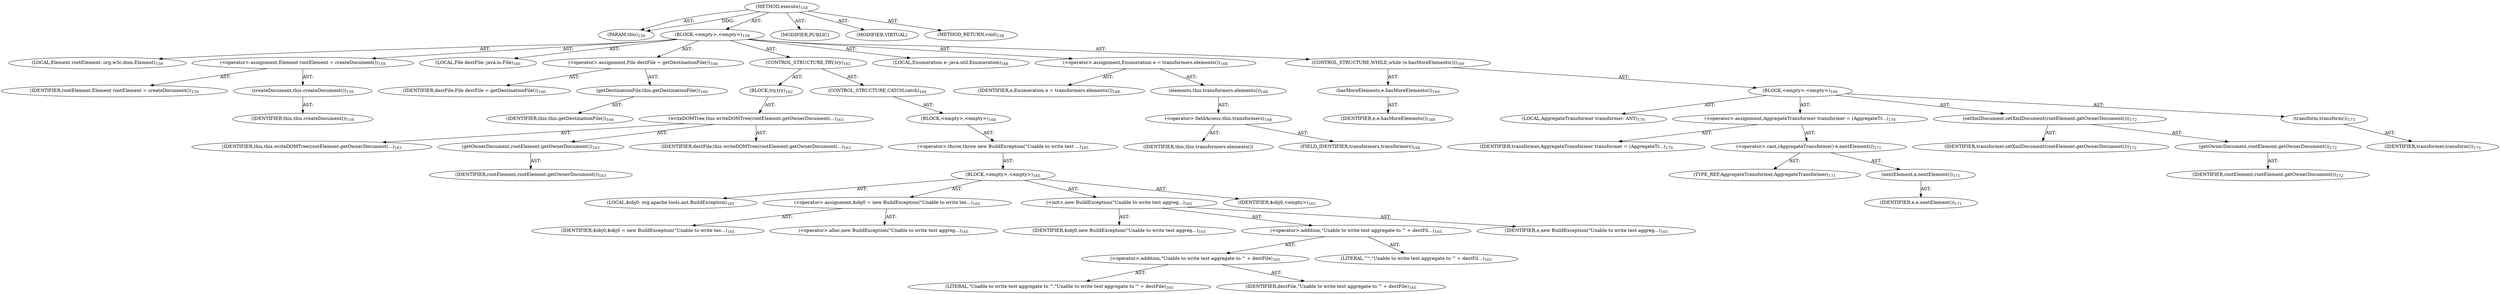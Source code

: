 digraph "execute" {  
"111669149700" [label = <(METHOD,execute)<SUB>158</SUB>> ]
"115964116993" [label = <(PARAM,this)<SUB>158</SUB>> ]
"25769803780" [label = <(BLOCK,&lt;empty&gt;,&lt;empty&gt;)<SUB>158</SUB>> ]
"94489280513" [label = <(LOCAL,Element rootElement: org.w3c.dom.Element)<SUB>159</SUB>> ]
"30064771083" [label = <(&lt;operator&gt;.assignment,Element rootElement = createDocument())<SUB>159</SUB>> ]
"68719476761" [label = <(IDENTIFIER,rootElement,Element rootElement = createDocument())<SUB>159</SUB>> ]
"30064771084" [label = <(createDocument,this.createDocument())<SUB>159</SUB>> ]
"68719476737" [label = <(IDENTIFIER,this,this.createDocument())<SUB>159</SUB>> ]
"94489280514" [label = <(LOCAL,File destFile: java.io.File)<SUB>160</SUB>> ]
"30064771085" [label = <(&lt;operator&gt;.assignment,File destFile = getDestinationFile())<SUB>160</SUB>> ]
"68719476762" [label = <(IDENTIFIER,destFile,File destFile = getDestinationFile())<SUB>160</SUB>> ]
"30064771086" [label = <(getDestinationFile,this.getDestinationFile())<SUB>160</SUB>> ]
"68719476738" [label = <(IDENTIFIER,this,this.getDestinationFile())<SUB>160</SUB>> ]
"47244640256" [label = <(CONTROL_STRUCTURE,TRY,try)<SUB>162</SUB>> ]
"25769803781" [label = <(BLOCK,try,try)<SUB>162</SUB>> ]
"30064771087" [label = <(writeDOMTree,this.writeDOMTree(rootElement.getOwnerDocument(...)<SUB>163</SUB>> ]
"68719476739" [label = <(IDENTIFIER,this,this.writeDOMTree(rootElement.getOwnerDocument(...)<SUB>163</SUB>> ]
"30064771088" [label = <(getOwnerDocument,rootElement.getOwnerDocument())<SUB>163</SUB>> ]
"68719476763" [label = <(IDENTIFIER,rootElement,rootElement.getOwnerDocument())<SUB>163</SUB>> ]
"68719476764" [label = <(IDENTIFIER,destFile,this.writeDOMTree(rootElement.getOwnerDocument(...)<SUB>163</SUB>> ]
"47244640257" [label = <(CONTROL_STRUCTURE,CATCH,catch)<SUB>164</SUB>> ]
"25769803782" [label = <(BLOCK,&lt;empty&gt;,&lt;empty&gt;)<SUB>164</SUB>> ]
"30064771089" [label = <(&lt;operator&gt;.throw,throw new BuildException(&quot;Unable to write test ...)<SUB>165</SUB>> ]
"25769803783" [label = <(BLOCK,&lt;empty&gt;,&lt;empty&gt;)<SUB>165</SUB>> ]
"94489280515" [label = <(LOCAL,$obj0: org.apache.tools.ant.BuildException)<SUB>165</SUB>> ]
"30064771090" [label = <(&lt;operator&gt;.assignment,$obj0 = new BuildException(&quot;Unable to write tes...)<SUB>165</SUB>> ]
"68719476765" [label = <(IDENTIFIER,$obj0,$obj0 = new BuildException(&quot;Unable to write tes...)<SUB>165</SUB>> ]
"30064771091" [label = <(&lt;operator&gt;.alloc,new BuildException(&quot;Unable to write test aggreg...)<SUB>165</SUB>> ]
"30064771092" [label = <(&lt;init&gt;,new BuildException(&quot;Unable to write test aggreg...)<SUB>165</SUB>> ]
"68719476766" [label = <(IDENTIFIER,$obj0,new BuildException(&quot;Unable to write test aggreg...)<SUB>165</SUB>> ]
"30064771093" [label = <(&lt;operator&gt;.addition,&quot;Unable to write test aggregate to '&quot; + destFil...)<SUB>165</SUB>> ]
"30064771094" [label = <(&lt;operator&gt;.addition,&quot;Unable to write test aggregate to '&quot; + destFile)<SUB>165</SUB>> ]
"90194313216" [label = <(LITERAL,&quot;Unable to write test aggregate to '&quot;,&quot;Unable to write test aggregate to '&quot; + destFile)<SUB>165</SUB>> ]
"68719476767" [label = <(IDENTIFIER,destFile,&quot;Unable to write test aggregate to '&quot; + destFile)<SUB>165</SUB>> ]
"90194313217" [label = <(LITERAL,&quot;'&quot;,&quot;Unable to write test aggregate to '&quot; + destFil...)<SUB>165</SUB>> ]
"68719476768" [label = <(IDENTIFIER,e,new BuildException(&quot;Unable to write test aggreg...)<SUB>165</SUB>> ]
"68719476769" [label = <(IDENTIFIER,$obj0,&lt;empty&gt;)<SUB>165</SUB>> ]
"94489280516" [label = <(LOCAL,Enumeration e: java.util.Enumeration)<SUB>168</SUB>> ]
"30064771095" [label = <(&lt;operator&gt;.assignment,Enumeration e = transformers.elements())<SUB>168</SUB>> ]
"68719476770" [label = <(IDENTIFIER,e,Enumeration e = transformers.elements())<SUB>168</SUB>> ]
"30064771096" [label = <(elements,this.transformers.elements())<SUB>168</SUB>> ]
"30064771097" [label = <(&lt;operator&gt;.fieldAccess,this.transformers)<SUB>168</SUB>> ]
"68719476771" [label = <(IDENTIFIER,this,this.transformers.elements())> ]
"55834574852" [label = <(FIELD_IDENTIFIER,transformers,transformers)<SUB>168</SUB>> ]
"47244640258" [label = <(CONTROL_STRUCTURE,WHILE,while (e.hasMoreElements()))<SUB>169</SUB>> ]
"30064771098" [label = <(hasMoreElements,e.hasMoreElements())<SUB>169</SUB>> ]
"68719476772" [label = <(IDENTIFIER,e,e.hasMoreElements())<SUB>169</SUB>> ]
"25769803784" [label = <(BLOCK,&lt;empty&gt;,&lt;empty&gt;)<SUB>169</SUB>> ]
"94489280517" [label = <(LOCAL,AggregateTransformer transformer: ANY)<SUB>170</SUB>> ]
"30064771099" [label = <(&lt;operator&gt;.assignment,AggregateTransformer transformer = (AggregateTr...)<SUB>170</SUB>> ]
"68719476773" [label = <(IDENTIFIER,transformer,AggregateTransformer transformer = (AggregateTr...)<SUB>170</SUB>> ]
"30064771100" [label = <(&lt;operator&gt;.cast,(AggregateTransformer) e.nextElement())<SUB>171</SUB>> ]
"180388626432" [label = <(TYPE_REF,AggregateTransformer,AggregateTransformer)<SUB>171</SUB>> ]
"30064771101" [label = <(nextElement,e.nextElement())<SUB>171</SUB>> ]
"68719476774" [label = <(IDENTIFIER,e,e.nextElement())<SUB>171</SUB>> ]
"30064771102" [label = <(setXmlDocument,setXmlDocument(rootElement.getOwnerDocument()))<SUB>172</SUB>> ]
"68719476775" [label = <(IDENTIFIER,transformer,setXmlDocument(rootElement.getOwnerDocument()))<SUB>172</SUB>> ]
"30064771103" [label = <(getOwnerDocument,rootElement.getOwnerDocument())<SUB>172</SUB>> ]
"68719476776" [label = <(IDENTIFIER,rootElement,rootElement.getOwnerDocument())<SUB>172</SUB>> ]
"30064771104" [label = <(transform,transform())<SUB>173</SUB>> ]
"68719476777" [label = <(IDENTIFIER,transformer,transform())<SUB>173</SUB>> ]
"133143986192" [label = <(MODIFIER,PUBLIC)> ]
"133143986193" [label = <(MODIFIER,VIRTUAL)> ]
"128849018884" [label = <(METHOD_RETURN,void)<SUB>158</SUB>> ]
  "111669149700" -> "115964116993"  [ label = "AST: "] 
  "111669149700" -> "25769803780"  [ label = "AST: "] 
  "111669149700" -> "133143986192"  [ label = "AST: "] 
  "111669149700" -> "133143986193"  [ label = "AST: "] 
  "111669149700" -> "128849018884"  [ label = "AST: "] 
  "25769803780" -> "94489280513"  [ label = "AST: "] 
  "25769803780" -> "30064771083"  [ label = "AST: "] 
  "25769803780" -> "94489280514"  [ label = "AST: "] 
  "25769803780" -> "30064771085"  [ label = "AST: "] 
  "25769803780" -> "47244640256"  [ label = "AST: "] 
  "25769803780" -> "94489280516"  [ label = "AST: "] 
  "25769803780" -> "30064771095"  [ label = "AST: "] 
  "25769803780" -> "47244640258"  [ label = "AST: "] 
  "30064771083" -> "68719476761"  [ label = "AST: "] 
  "30064771083" -> "30064771084"  [ label = "AST: "] 
  "30064771084" -> "68719476737"  [ label = "AST: "] 
  "30064771085" -> "68719476762"  [ label = "AST: "] 
  "30064771085" -> "30064771086"  [ label = "AST: "] 
  "30064771086" -> "68719476738"  [ label = "AST: "] 
  "47244640256" -> "25769803781"  [ label = "AST: "] 
  "47244640256" -> "47244640257"  [ label = "AST: "] 
  "25769803781" -> "30064771087"  [ label = "AST: "] 
  "30064771087" -> "68719476739"  [ label = "AST: "] 
  "30064771087" -> "30064771088"  [ label = "AST: "] 
  "30064771087" -> "68719476764"  [ label = "AST: "] 
  "30064771088" -> "68719476763"  [ label = "AST: "] 
  "47244640257" -> "25769803782"  [ label = "AST: "] 
  "25769803782" -> "30064771089"  [ label = "AST: "] 
  "30064771089" -> "25769803783"  [ label = "AST: "] 
  "25769803783" -> "94489280515"  [ label = "AST: "] 
  "25769803783" -> "30064771090"  [ label = "AST: "] 
  "25769803783" -> "30064771092"  [ label = "AST: "] 
  "25769803783" -> "68719476769"  [ label = "AST: "] 
  "30064771090" -> "68719476765"  [ label = "AST: "] 
  "30064771090" -> "30064771091"  [ label = "AST: "] 
  "30064771092" -> "68719476766"  [ label = "AST: "] 
  "30064771092" -> "30064771093"  [ label = "AST: "] 
  "30064771092" -> "68719476768"  [ label = "AST: "] 
  "30064771093" -> "30064771094"  [ label = "AST: "] 
  "30064771093" -> "90194313217"  [ label = "AST: "] 
  "30064771094" -> "90194313216"  [ label = "AST: "] 
  "30064771094" -> "68719476767"  [ label = "AST: "] 
  "30064771095" -> "68719476770"  [ label = "AST: "] 
  "30064771095" -> "30064771096"  [ label = "AST: "] 
  "30064771096" -> "30064771097"  [ label = "AST: "] 
  "30064771097" -> "68719476771"  [ label = "AST: "] 
  "30064771097" -> "55834574852"  [ label = "AST: "] 
  "47244640258" -> "30064771098"  [ label = "AST: "] 
  "47244640258" -> "25769803784"  [ label = "AST: "] 
  "30064771098" -> "68719476772"  [ label = "AST: "] 
  "25769803784" -> "94489280517"  [ label = "AST: "] 
  "25769803784" -> "30064771099"  [ label = "AST: "] 
  "25769803784" -> "30064771102"  [ label = "AST: "] 
  "25769803784" -> "30064771104"  [ label = "AST: "] 
  "30064771099" -> "68719476773"  [ label = "AST: "] 
  "30064771099" -> "30064771100"  [ label = "AST: "] 
  "30064771100" -> "180388626432"  [ label = "AST: "] 
  "30064771100" -> "30064771101"  [ label = "AST: "] 
  "30064771101" -> "68719476774"  [ label = "AST: "] 
  "30064771102" -> "68719476775"  [ label = "AST: "] 
  "30064771102" -> "30064771103"  [ label = "AST: "] 
  "30064771103" -> "68719476776"  [ label = "AST: "] 
  "30064771104" -> "68719476777"  [ label = "AST: "] 
  "111669149700" -> "115964116993"  [ label = "DDG: "] 
}

